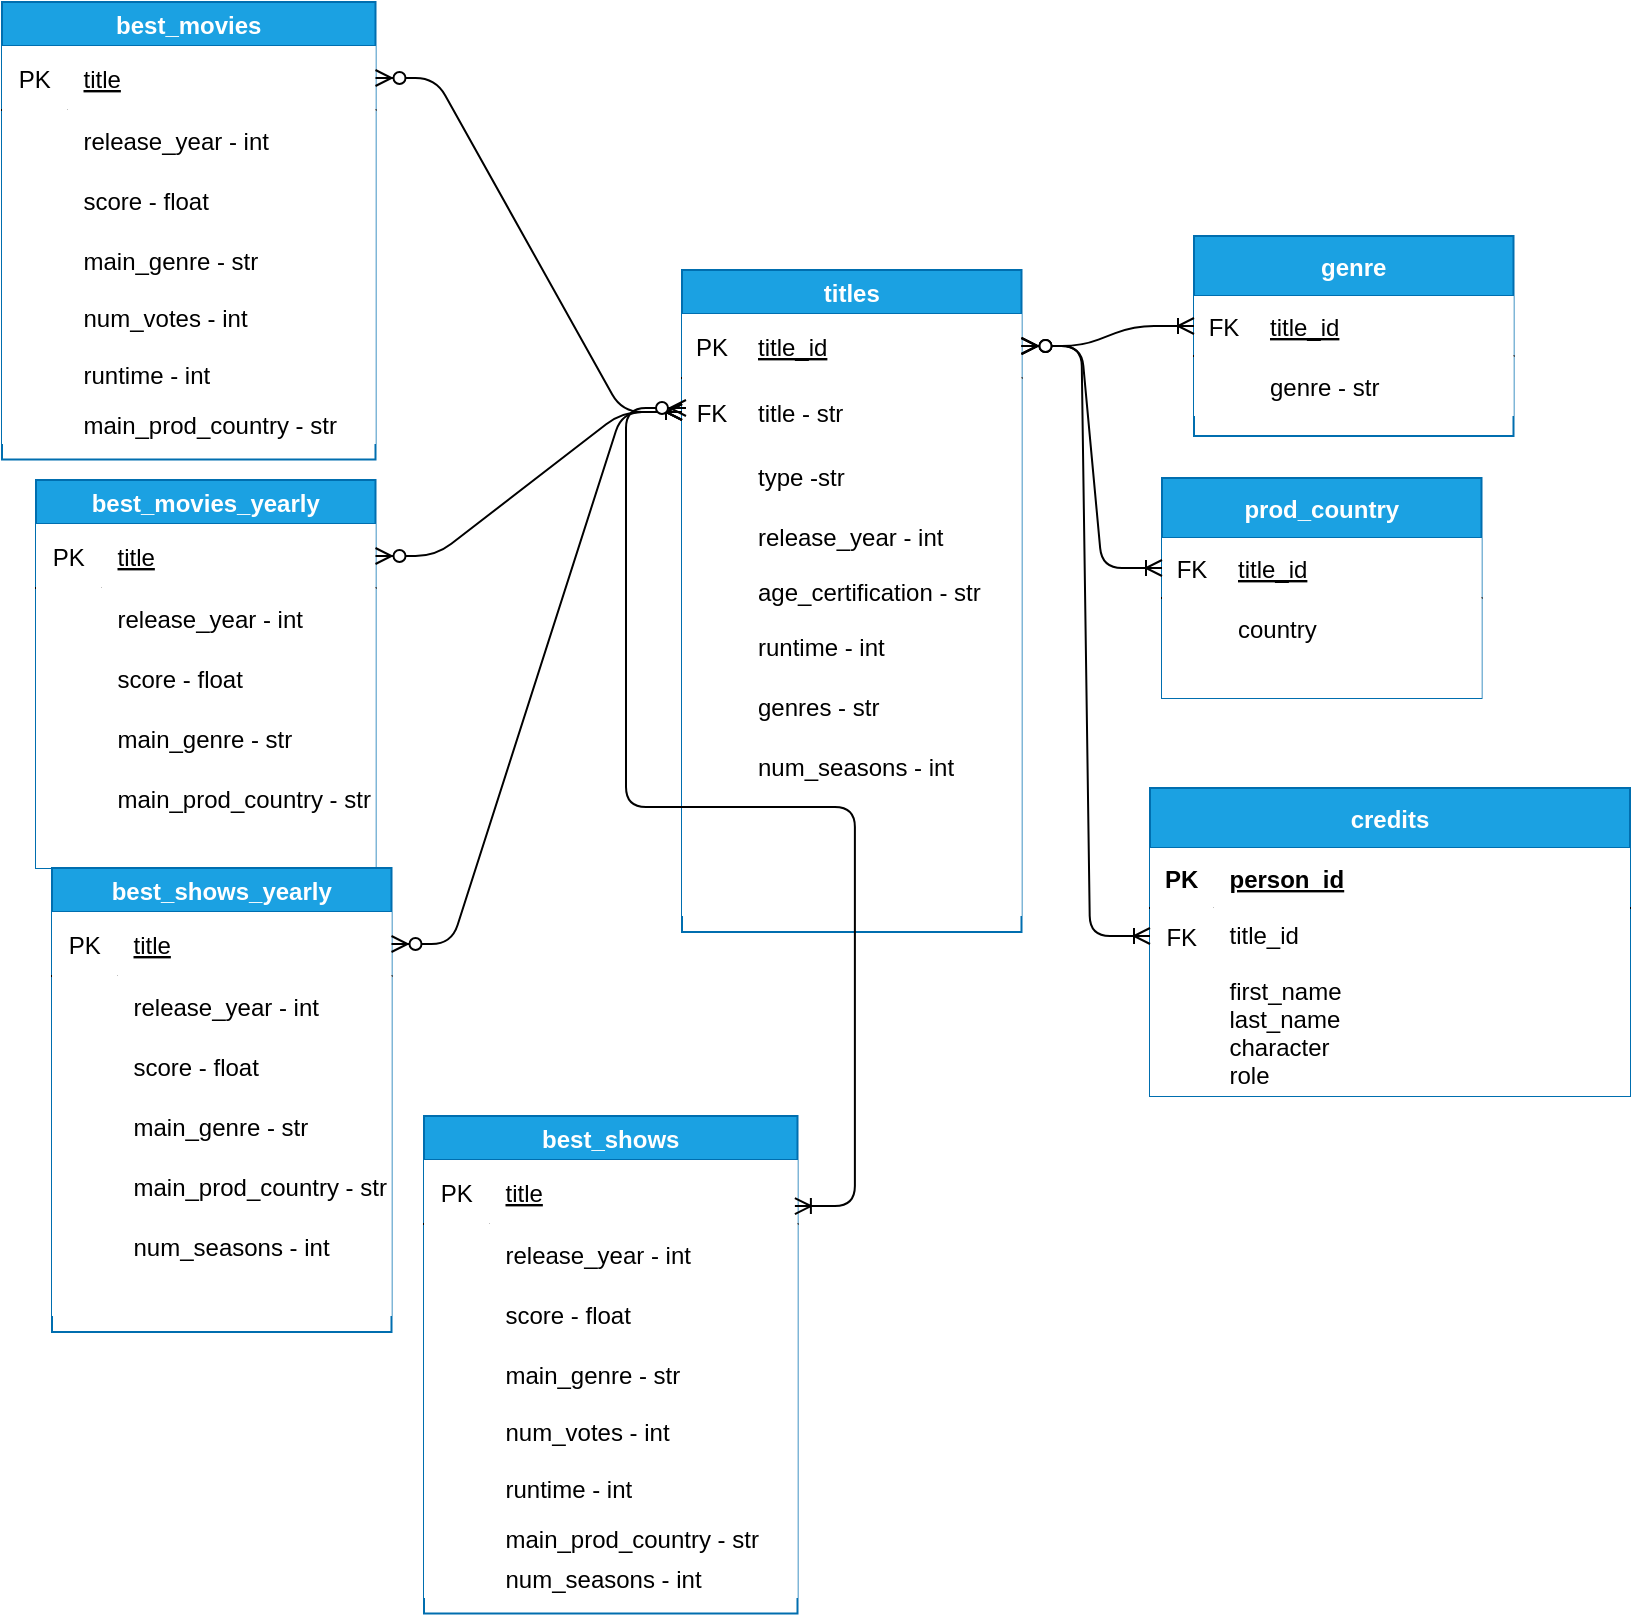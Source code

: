 <mxfile>
    <diagram id="R2lEEEUBdFMjLlhIrx00" name="Page-1">
        <mxGraphModel dx="1088" dy="1155" grid="0" gridSize="10" guides="1" tooltips="1" connect="1" arrows="1" fold="1" page="0" pageScale="1" pageWidth="850" pageHeight="1100" math="0" shadow="0" extFonts="Permanent Marker^https://fonts.googleapis.com/css?family=Permanent+Marker">
            <root>
                <mxCell id="0"/>
                <mxCell id="1" parent="0"/>
                <mxCell id="C-vyLk0tnHw3VtMMgP7b-2" value="credits" style="shape=table;startSize=30;container=1;collapsible=1;childLayout=tableLayout;fixedRows=1;rowLines=0;fontStyle=1;align=center;resizeLast=1;fillColor=#1ba1e2;strokeColor=#006EAF;fontColor=#ffffff;" parent="1" vertex="1">
                    <mxGeometry x="820" y="52" width="240" height="154" as="geometry"/>
                </mxCell>
                <mxCell id="C-vyLk0tnHw3VtMMgP7b-3" value="" style="shape=partialRectangle;collapsible=0;dropTarget=0;pointerEvents=0;points=[[0,0.5],[1,0.5]];portConstraint=eastwest;top=0;left=0;right=0;bottom=1;" parent="C-vyLk0tnHw3VtMMgP7b-2" vertex="1">
                    <mxGeometry y="30" width="240" height="30" as="geometry"/>
                </mxCell>
                <mxCell id="C-vyLk0tnHw3VtMMgP7b-4" value="PK" style="shape=partialRectangle;overflow=hidden;connectable=0;top=0;left=0;bottom=0;right=0;fontStyle=1;" parent="C-vyLk0tnHw3VtMMgP7b-3" vertex="1">
                    <mxGeometry width="31.75" height="30" as="geometry">
                        <mxRectangle width="31.75" height="30" as="alternateBounds"/>
                    </mxGeometry>
                </mxCell>
                <mxCell id="C-vyLk0tnHw3VtMMgP7b-5" value="person_id" style="shape=partialRectangle;overflow=hidden;connectable=0;top=0;left=0;bottom=0;right=0;align=left;spacingLeft=6;fontStyle=5;" parent="C-vyLk0tnHw3VtMMgP7b-3" vertex="1">
                    <mxGeometry x="31.75" width="208.25" height="30" as="geometry">
                        <mxRectangle width="208.25" height="30" as="alternateBounds"/>
                    </mxGeometry>
                </mxCell>
                <mxCell id="27" style="shape=partialRectangle;collapsible=0;dropTarget=0;pointerEvents=0;points=[[0,0.5],[1,0.5]];portConstraint=eastwest;top=0;left=0;right=0;bottom=0;" vertex="1" parent="C-vyLk0tnHw3VtMMgP7b-2">
                    <mxGeometry y="60" width="240" height="28" as="geometry"/>
                </mxCell>
                <mxCell id="28" value="FK" style="shape=partialRectangle;overflow=hidden;connectable=0;top=0;left=0;bottom=0;right=0;" vertex="1" parent="27">
                    <mxGeometry width="31.75" height="28" as="geometry">
                        <mxRectangle width="31.75" height="28" as="alternateBounds"/>
                    </mxGeometry>
                </mxCell>
                <mxCell id="29" value="title_id" style="shape=partialRectangle;overflow=hidden;connectable=0;top=0;left=0;bottom=0;right=0;align=left;spacingLeft=6;verticalAlign=top;" vertex="1" parent="27">
                    <mxGeometry x="31.75" width="208.25" height="28" as="geometry">
                        <mxRectangle width="208.25" height="28" as="alternateBounds"/>
                    </mxGeometry>
                </mxCell>
                <mxCell id="C-vyLk0tnHw3VtMMgP7b-9" value="" style="shape=partialRectangle;collapsible=0;dropTarget=0;pointerEvents=0;points=[[0,0.5],[1,0.5]];portConstraint=eastwest;top=0;left=0;right=0;bottom=0;" parent="C-vyLk0tnHw3VtMMgP7b-2" vertex="1">
                    <mxGeometry y="88" width="240" height="66" as="geometry"/>
                </mxCell>
                <mxCell id="C-vyLk0tnHw3VtMMgP7b-10" value="" style="shape=partialRectangle;overflow=hidden;connectable=0;top=0;left=0;bottom=0;right=0;" parent="C-vyLk0tnHw3VtMMgP7b-9" vertex="1">
                    <mxGeometry width="31.75" height="66" as="geometry">
                        <mxRectangle width="31.75" height="66" as="alternateBounds"/>
                    </mxGeometry>
                </mxCell>
                <mxCell id="C-vyLk0tnHw3VtMMgP7b-11" value="first_name&#10;last_name&#10;character&#10;role&#10;" style="shape=partialRectangle;overflow=hidden;connectable=0;top=0;left=0;bottom=0;right=0;align=left;spacingLeft=6;verticalAlign=top;" parent="C-vyLk0tnHw3VtMMgP7b-9" vertex="1">
                    <mxGeometry x="31.75" width="208.25" height="66" as="geometry">
                        <mxRectangle width="208.25" height="66" as="alternateBounds"/>
                    </mxGeometry>
                </mxCell>
                <mxCell id="YFGoI8jdiH5YfzTE92s3-36" value="titles" style="shape=table;startSize=22;container=1;collapsible=1;childLayout=tableLayout;fixedRows=1;rowLines=0;fontStyle=1;align=center;resizeLast=1;fillColor=#1ba1e2;strokeColor=#006EAF;fontColor=#ffffff;" parent="1" vertex="1">
                    <mxGeometry x="586" y="-207" width="169.75" height="331" as="geometry"/>
                </mxCell>
                <mxCell id="YFGoI8jdiH5YfzTE92s3-37" value="" style="shape=partialRectangle;collapsible=0;dropTarget=0;pointerEvents=0;points=[[0,0.5],[1,0.5]];portConstraint=eastwest;top=0;left=0;right=0;bottom=1;" parent="YFGoI8jdiH5YfzTE92s3-36" vertex="1">
                    <mxGeometry y="22" width="169.75" height="32" as="geometry"/>
                </mxCell>
                <mxCell id="YFGoI8jdiH5YfzTE92s3-38" value="PK" style="shape=partialRectangle;overflow=hidden;connectable=0;top=0;left=0;bottom=0;right=0;fontStyle=0;" parent="YFGoI8jdiH5YfzTE92s3-37" vertex="1">
                    <mxGeometry width="30" height="32" as="geometry">
                        <mxRectangle width="30" height="32" as="alternateBounds"/>
                    </mxGeometry>
                </mxCell>
                <mxCell id="YFGoI8jdiH5YfzTE92s3-39" value="title_id" style="shape=partialRectangle;overflow=hidden;connectable=0;top=0;left=0;bottom=0;right=0;align=left;spacingLeft=6;fontStyle=4;" parent="YFGoI8jdiH5YfzTE92s3-37" vertex="1">
                    <mxGeometry x="30" width="139.75" height="32" as="geometry">
                        <mxRectangle width="139.75" height="32" as="alternateBounds"/>
                    </mxGeometry>
                </mxCell>
                <mxCell id="YFGoI8jdiH5YfzTE92s3-40" value="" style="shape=partialRectangle;collapsible=0;dropTarget=0;pointerEvents=0;points=[[0,0.5],[1,0.5]];portConstraint=eastwest;top=0;left=0;right=0;bottom=0;" parent="YFGoI8jdiH5YfzTE92s3-36" vertex="1">
                    <mxGeometry y="54" width="169.75" height="34" as="geometry"/>
                </mxCell>
                <mxCell id="YFGoI8jdiH5YfzTE92s3-41" value="FK" style="shape=partialRectangle;overflow=hidden;connectable=0;top=0;left=0;bottom=0;right=0;" parent="YFGoI8jdiH5YfzTE92s3-40" vertex="1">
                    <mxGeometry width="30" height="34" as="geometry">
                        <mxRectangle width="30" height="34" as="alternateBounds"/>
                    </mxGeometry>
                </mxCell>
                <mxCell id="YFGoI8jdiH5YfzTE92s3-42" value="title - str" style="shape=partialRectangle;overflow=hidden;connectable=0;top=0;left=0;bottom=0;right=0;align=left;spacingLeft=6;" parent="YFGoI8jdiH5YfzTE92s3-40" vertex="1">
                    <mxGeometry x="30" width="139.75" height="34" as="geometry">
                        <mxRectangle width="139.75" height="34" as="alternateBounds"/>
                    </mxGeometry>
                </mxCell>
                <mxCell id="3" style="shape=partialRectangle;collapsible=0;dropTarget=0;pointerEvents=0;points=[[0,0.5],[1,0.5]];portConstraint=eastwest;top=0;left=0;right=0;bottom=0;" vertex="1" parent="YFGoI8jdiH5YfzTE92s3-36">
                    <mxGeometry y="88" width="169.75" height="30" as="geometry"/>
                </mxCell>
                <mxCell id="4" style="shape=partialRectangle;overflow=hidden;connectable=0;top=0;left=0;bottom=0;right=0;" vertex="1" parent="3">
                    <mxGeometry width="30" height="30" as="geometry">
                        <mxRectangle width="30" height="30" as="alternateBounds"/>
                    </mxGeometry>
                </mxCell>
                <mxCell id="5" value="type -str" style="shape=partialRectangle;overflow=hidden;connectable=0;top=0;left=0;bottom=0;right=0;align=left;spacingLeft=6;" vertex="1" parent="3">
                    <mxGeometry x="30" width="139.75" height="30" as="geometry">
                        <mxRectangle width="139.75" height="30" as="alternateBounds"/>
                    </mxGeometry>
                </mxCell>
                <mxCell id="6" style="shape=partialRectangle;collapsible=0;dropTarget=0;pointerEvents=0;points=[[0,0.5],[1,0.5]];portConstraint=eastwest;top=0;left=0;right=0;bottom=0;" vertex="1" parent="YFGoI8jdiH5YfzTE92s3-36">
                    <mxGeometry y="118" width="169.75" height="30" as="geometry"/>
                </mxCell>
                <mxCell id="7" style="shape=partialRectangle;overflow=hidden;connectable=0;top=0;left=0;bottom=0;right=0;" vertex="1" parent="6">
                    <mxGeometry width="30" height="30" as="geometry">
                        <mxRectangle width="30" height="30" as="alternateBounds"/>
                    </mxGeometry>
                </mxCell>
                <mxCell id="8" value="release_year - int" style="shape=partialRectangle;overflow=hidden;connectable=0;top=0;left=0;bottom=0;right=0;align=left;spacingLeft=6;" vertex="1" parent="6">
                    <mxGeometry x="30" width="139.75" height="30" as="geometry">
                        <mxRectangle width="139.75" height="30" as="alternateBounds"/>
                    </mxGeometry>
                </mxCell>
                <mxCell id="9" style="shape=partialRectangle;collapsible=0;dropTarget=0;pointerEvents=0;points=[[0,0.5],[1,0.5]];portConstraint=eastwest;top=0;left=0;right=0;bottom=0;" vertex="1" parent="YFGoI8jdiH5YfzTE92s3-36">
                    <mxGeometry y="148" width="169.75" height="25" as="geometry"/>
                </mxCell>
                <mxCell id="10" style="shape=partialRectangle;overflow=hidden;connectable=0;top=0;left=0;bottom=0;right=0;" vertex="1" parent="9">
                    <mxGeometry width="30" height="25" as="geometry">
                        <mxRectangle width="30" height="25" as="alternateBounds"/>
                    </mxGeometry>
                </mxCell>
                <mxCell id="11" value="age_certification - str" style="shape=partialRectangle;overflow=hidden;connectable=0;top=0;left=0;bottom=0;right=0;align=left;spacingLeft=6;" vertex="1" parent="9">
                    <mxGeometry x="30" width="139.75" height="25" as="geometry">
                        <mxRectangle width="139.75" height="25" as="alternateBounds"/>
                    </mxGeometry>
                </mxCell>
                <mxCell id="12" style="shape=partialRectangle;collapsible=0;dropTarget=0;pointerEvents=0;points=[[0,0.5],[1,0.5]];portConstraint=eastwest;top=0;left=0;right=0;bottom=0;" vertex="1" parent="YFGoI8jdiH5YfzTE92s3-36">
                    <mxGeometry y="173" width="169.75" height="30" as="geometry"/>
                </mxCell>
                <mxCell id="13" style="shape=partialRectangle;overflow=hidden;connectable=0;top=0;left=0;bottom=0;right=0;" vertex="1" parent="12">
                    <mxGeometry width="30" height="30" as="geometry">
                        <mxRectangle width="30" height="30" as="alternateBounds"/>
                    </mxGeometry>
                </mxCell>
                <mxCell id="14" value="runtime - int" style="shape=partialRectangle;overflow=hidden;connectable=0;top=0;left=0;bottom=0;right=0;align=left;spacingLeft=6;" vertex="1" parent="12">
                    <mxGeometry x="30" width="139.75" height="30" as="geometry">
                        <mxRectangle width="139.75" height="30" as="alternateBounds"/>
                    </mxGeometry>
                </mxCell>
                <mxCell id="15" style="shape=partialRectangle;collapsible=0;dropTarget=0;pointerEvents=0;points=[[0,0.5],[1,0.5]];portConstraint=eastwest;top=0;left=0;right=0;bottom=0;" vertex="1" parent="YFGoI8jdiH5YfzTE92s3-36">
                    <mxGeometry y="203" width="169.75" height="30" as="geometry"/>
                </mxCell>
                <mxCell id="16" style="shape=partialRectangle;overflow=hidden;connectable=0;top=0;left=0;bottom=0;right=0;" vertex="1" parent="15">
                    <mxGeometry width="30" height="30" as="geometry">
                        <mxRectangle width="30" height="30" as="alternateBounds"/>
                    </mxGeometry>
                </mxCell>
                <mxCell id="17" value="genres - str" style="shape=partialRectangle;overflow=hidden;connectable=0;top=0;left=0;bottom=0;right=0;align=left;spacingLeft=6;" vertex="1" parent="15">
                    <mxGeometry x="30" width="139.75" height="30" as="geometry">
                        <mxRectangle width="139.75" height="30" as="alternateBounds"/>
                    </mxGeometry>
                </mxCell>
                <mxCell id="18" style="shape=partialRectangle;collapsible=0;dropTarget=0;pointerEvents=0;points=[[0,0.5],[1,0.5]];portConstraint=eastwest;top=0;left=0;right=0;bottom=0;" vertex="1" parent="YFGoI8jdiH5YfzTE92s3-36">
                    <mxGeometry y="233" width="169.75" height="30" as="geometry"/>
                </mxCell>
                <mxCell id="19" style="shape=partialRectangle;overflow=hidden;connectable=0;top=0;left=0;bottom=0;right=0;" vertex="1" parent="18">
                    <mxGeometry width="30" height="30" as="geometry">
                        <mxRectangle width="30" height="30" as="alternateBounds"/>
                    </mxGeometry>
                </mxCell>
                <mxCell id="20" value="num_seasons - int" style="shape=partialRectangle;overflow=hidden;connectable=0;top=0;left=0;bottom=0;right=0;align=left;spacingLeft=6;" vertex="1" parent="18">
                    <mxGeometry x="30" width="139.75" height="30" as="geometry">
                        <mxRectangle width="139.75" height="30" as="alternateBounds"/>
                    </mxGeometry>
                </mxCell>
                <mxCell id="21" style="shape=partialRectangle;collapsible=0;dropTarget=0;pointerEvents=0;points=[[0,0.5],[1,0.5]];portConstraint=eastwest;top=0;left=0;right=0;bottom=0;" vertex="1" parent="YFGoI8jdiH5YfzTE92s3-36">
                    <mxGeometry y="263" width="169.75" height="30" as="geometry"/>
                </mxCell>
                <mxCell id="22" style="shape=partialRectangle;overflow=hidden;connectable=0;top=0;left=0;bottom=0;right=0;" vertex="1" parent="21">
                    <mxGeometry width="30" height="30" as="geometry">
                        <mxRectangle width="30" height="30" as="alternateBounds"/>
                    </mxGeometry>
                </mxCell>
                <mxCell id="23" style="shape=partialRectangle;overflow=hidden;connectable=0;top=0;left=0;bottom=0;right=0;align=left;spacingLeft=6;" vertex="1" parent="21">
                    <mxGeometry x="30" width="139.75" height="30" as="geometry">
                        <mxRectangle width="139.75" height="30" as="alternateBounds"/>
                    </mxGeometry>
                </mxCell>
                <mxCell id="24" style="shape=partialRectangle;collapsible=0;dropTarget=0;pointerEvents=0;points=[[0,0.5],[1,0.5]];portConstraint=eastwest;top=0;left=0;right=0;bottom=0;" vertex="1" parent="YFGoI8jdiH5YfzTE92s3-36">
                    <mxGeometry y="293" width="169.75" height="30" as="geometry"/>
                </mxCell>
                <mxCell id="25" style="shape=partialRectangle;overflow=hidden;connectable=0;top=0;left=0;bottom=0;right=0;" vertex="1" parent="24">
                    <mxGeometry width="30" height="30" as="geometry">
                        <mxRectangle width="30" height="30" as="alternateBounds"/>
                    </mxGeometry>
                </mxCell>
                <mxCell id="26" style="shape=partialRectangle;overflow=hidden;connectable=0;top=0;left=0;bottom=0;right=0;align=left;spacingLeft=6;" vertex="1" parent="24">
                    <mxGeometry x="30" width="139.75" height="30" as="geometry">
                        <mxRectangle width="139.75" height="30" as="alternateBounds"/>
                    </mxGeometry>
                </mxCell>
                <mxCell id="YFGoI8jdiH5YfzTE92s3-52" value="genre" style="shape=table;startSize=30;container=1;collapsible=1;childLayout=tableLayout;fixedRows=1;rowLines=0;fontStyle=1;align=center;resizeLast=1;fillColor=#1ba1e2;strokeColor=#006EAF;fontColor=#ffffff;" parent="1" vertex="1">
                    <mxGeometry x="842" y="-224" width="159.75" height="100" as="geometry"/>
                </mxCell>
                <mxCell id="YFGoI8jdiH5YfzTE92s3-53" value="" style="shape=partialRectangle;collapsible=0;dropTarget=0;pointerEvents=0;points=[[0,0.5],[1,0.5]];portConstraint=eastwest;top=0;left=0;right=0;bottom=1;" parent="YFGoI8jdiH5YfzTE92s3-52" vertex="1">
                    <mxGeometry y="30" width="159.75" height="30" as="geometry"/>
                </mxCell>
                <mxCell id="YFGoI8jdiH5YfzTE92s3-54" value="FK" style="shape=partialRectangle;overflow=hidden;connectable=0;top=0;left=0;bottom=0;right=0;fontStyle=0;" parent="YFGoI8jdiH5YfzTE92s3-53" vertex="1">
                    <mxGeometry width="30" height="30" as="geometry">
                        <mxRectangle width="30" height="30" as="alternateBounds"/>
                    </mxGeometry>
                </mxCell>
                <mxCell id="YFGoI8jdiH5YfzTE92s3-55" value="title_id" style="shape=partialRectangle;overflow=hidden;connectable=0;top=0;left=0;bottom=0;right=0;align=left;spacingLeft=6;fontStyle=4;" parent="YFGoI8jdiH5YfzTE92s3-53" vertex="1">
                    <mxGeometry x="30" width="129.75" height="30" as="geometry">
                        <mxRectangle width="129.75" height="30" as="alternateBounds"/>
                    </mxGeometry>
                </mxCell>
                <mxCell id="YFGoI8jdiH5YfzTE92s3-56" value="" style="shape=partialRectangle;collapsible=0;dropTarget=0;pointerEvents=0;points=[[0,0.5],[1,0.5]];portConstraint=eastwest;top=0;left=0;right=0;bottom=0;" parent="YFGoI8jdiH5YfzTE92s3-52" vertex="1">
                    <mxGeometry y="60" width="159.75" height="30" as="geometry"/>
                </mxCell>
                <mxCell id="YFGoI8jdiH5YfzTE92s3-57" value="" style="shape=partialRectangle;overflow=hidden;connectable=0;top=0;left=0;bottom=0;right=0;" parent="YFGoI8jdiH5YfzTE92s3-56" vertex="1">
                    <mxGeometry width="30" height="30" as="geometry">
                        <mxRectangle width="30" height="30" as="alternateBounds"/>
                    </mxGeometry>
                </mxCell>
                <mxCell id="YFGoI8jdiH5YfzTE92s3-58" value="genre - str" style="shape=partialRectangle;overflow=hidden;connectable=0;top=0;left=0;bottom=0;right=0;align=left;spacingLeft=6;" parent="YFGoI8jdiH5YfzTE92s3-56" vertex="1">
                    <mxGeometry x="30" width="129.75" height="30" as="geometry">
                        <mxRectangle width="129.75" height="30" as="alternateBounds"/>
                    </mxGeometry>
                </mxCell>
                <mxCell id="AO1zrGgT2cooBu88k1n--1" value="prod_country" style="shape=table;startSize=30;container=1;collapsible=1;childLayout=tableLayout;fixedRows=1;rowLines=0;fontStyle=1;align=center;resizeLast=1;fillColor=#1ba1e2;strokeColor=#006EAF;fontColor=#ffffff;" parent="1" vertex="1">
                    <mxGeometry x="826" y="-103" width="159.75" height="110" as="geometry"/>
                </mxCell>
                <mxCell id="AO1zrGgT2cooBu88k1n--2" value="" style="shape=partialRectangle;collapsible=0;dropTarget=0;pointerEvents=0;points=[[0,0.5],[1,0.5]];portConstraint=eastwest;top=0;left=0;right=0;bottom=1;" parent="AO1zrGgT2cooBu88k1n--1" vertex="1">
                    <mxGeometry y="30" width="159.75" height="30" as="geometry"/>
                </mxCell>
                <mxCell id="AO1zrGgT2cooBu88k1n--3" value="FK" style="shape=partialRectangle;overflow=hidden;connectable=0;top=0;left=0;bottom=0;right=0;fontStyle=0;" parent="AO1zrGgT2cooBu88k1n--2" vertex="1">
                    <mxGeometry width="30" height="30" as="geometry">
                        <mxRectangle width="30" height="30" as="alternateBounds"/>
                    </mxGeometry>
                </mxCell>
                <mxCell id="AO1zrGgT2cooBu88k1n--4" value="title_id" style="shape=partialRectangle;overflow=hidden;connectable=0;top=0;left=0;bottom=0;right=0;align=left;spacingLeft=6;fontStyle=4;" parent="AO1zrGgT2cooBu88k1n--2" vertex="1">
                    <mxGeometry x="30" width="129.75" height="30" as="geometry">
                        <mxRectangle width="129.75" height="30" as="alternateBounds"/>
                    </mxGeometry>
                </mxCell>
                <mxCell id="AO1zrGgT2cooBu88k1n--5" value="" style="shape=partialRectangle;collapsible=0;dropTarget=0;pointerEvents=0;points=[[0,0.5],[1,0.5]];portConstraint=eastwest;top=0;left=0;right=0;bottom=0;" parent="AO1zrGgT2cooBu88k1n--1" vertex="1">
                    <mxGeometry y="60" width="159.75" height="30" as="geometry"/>
                </mxCell>
                <mxCell id="AO1zrGgT2cooBu88k1n--6" value="" style="shape=partialRectangle;overflow=hidden;connectable=0;top=0;left=0;bottom=0;right=0;" parent="AO1zrGgT2cooBu88k1n--5" vertex="1">
                    <mxGeometry width="30" height="30" as="geometry">
                        <mxRectangle width="30" height="30" as="alternateBounds"/>
                    </mxGeometry>
                </mxCell>
                <mxCell id="AO1zrGgT2cooBu88k1n--7" value="country" style="shape=partialRectangle;overflow=hidden;connectable=0;top=0;left=0;bottom=0;right=0;align=left;spacingLeft=6;" parent="AO1zrGgT2cooBu88k1n--5" vertex="1">
                    <mxGeometry x="30" width="129.75" height="30" as="geometry">
                        <mxRectangle width="129.75" height="30" as="alternateBounds"/>
                    </mxGeometry>
                </mxCell>
                <mxCell id="AO1zrGgT2cooBu88k1n--8" value="" style="shape=partialRectangle;collapsible=0;dropTarget=0;pointerEvents=0;points=[[0,0.5],[1,0.5]];portConstraint=eastwest;top=0;left=0;right=0;bottom=0;" parent="AO1zrGgT2cooBu88k1n--1" vertex="1">
                    <mxGeometry y="90" width="159.75" height="20" as="geometry"/>
                </mxCell>
                <mxCell id="AO1zrGgT2cooBu88k1n--9" value="" style="shape=partialRectangle;overflow=hidden;connectable=0;top=0;left=0;bottom=0;right=0;" parent="AO1zrGgT2cooBu88k1n--8" vertex="1">
                    <mxGeometry width="30" height="20" as="geometry">
                        <mxRectangle width="30" height="20" as="alternateBounds"/>
                    </mxGeometry>
                </mxCell>
                <mxCell id="AO1zrGgT2cooBu88k1n--10" value="" style="shape=partialRectangle;overflow=hidden;connectable=0;top=0;left=0;bottom=0;right=0;align=left;spacingLeft=6;" parent="AO1zrGgT2cooBu88k1n--8" vertex="1">
                    <mxGeometry x="30" width="129.75" height="20" as="geometry">
                        <mxRectangle width="129.75" height="20" as="alternateBounds"/>
                    </mxGeometry>
                </mxCell>
                <mxCell id="YFGoI8jdiH5YfzTE92s3-62" value="" style="edgeStyle=entityRelationEdgeStyle;endArrow=ERzeroToMany;startArrow=ERoneToMany;endFill=1;startFill=0;entryX=1;entryY=0.5;entryDx=0;entryDy=0;exitX=0;exitY=0.5;exitDx=0;exitDy=0;" parent="1" source="YFGoI8jdiH5YfzTE92s3-53" target="YFGoI8jdiH5YfzTE92s3-37" edge="1">
                    <mxGeometry width="100" height="100" relative="1" as="geometry">
                        <mxPoint x="708" y="49" as="sourcePoint"/>
                        <mxPoint x="699" y="135" as="targetPoint"/>
                    </mxGeometry>
                </mxCell>
                <mxCell id="C-vyLk0tnHw3VtMMgP7b-12" value="" style="edgeStyle=entityRelationEdgeStyle;endArrow=ERzeroToMany;startArrow=ERoneToMany;endFill=1;startFill=0;exitX=0;exitY=0.5;exitDx=0;exitDy=0;entryX=1;entryY=0.5;entryDx=0;entryDy=0;" parent="1" source="AO1zrGgT2cooBu88k1n--2" target="YFGoI8jdiH5YfzTE92s3-37" edge="1">
                    <mxGeometry width="100" height="100" relative="1" as="geometry">
                        <mxPoint x="772" y="260.13" as="sourcePoint"/>
                        <mxPoint x="779" y="-153" as="targetPoint"/>
                    </mxGeometry>
                </mxCell>
                <mxCell id="30" value="" style="edgeStyle=entityRelationEdgeStyle;endArrow=ERzeroToMany;startArrow=ERoneToMany;endFill=1;startFill=0;exitX=0;exitY=0.5;exitDx=0;exitDy=0;" edge="1" parent="1" source="27" target="YFGoI8jdiH5YfzTE92s3-37">
                    <mxGeometry width="100" height="100" relative="1" as="geometry">
                        <mxPoint x="951" y="116" as="sourcePoint"/>
                        <mxPoint x="756.75" y="-273" as="targetPoint"/>
                    </mxGeometry>
                </mxCell>
                <mxCell id="32" value="best_movies_yearly" style="shape=table;startSize=22;container=1;collapsible=1;childLayout=tableLayout;fixedRows=1;rowLines=0;fontStyle=1;align=center;resizeLast=1;fillColor=#1ba1e2;strokeColor=#006EAF;fontColor=#ffffff;" vertex="1" parent="1">
                    <mxGeometry x="263" y="-102" width="169.75" height="194" as="geometry"/>
                </mxCell>
                <mxCell id="33" value="" style="shape=partialRectangle;collapsible=0;dropTarget=0;pointerEvents=0;points=[[0,0.5],[1,0.5]];portConstraint=eastwest;top=0;left=0;right=0;bottom=1;" vertex="1" parent="32">
                    <mxGeometry y="22" width="169.75" height="32" as="geometry"/>
                </mxCell>
                <mxCell id="34" value="PK" style="shape=partialRectangle;overflow=hidden;connectable=0;top=0;left=0;bottom=0;right=0;fontStyle=0;" vertex="1" parent="33">
                    <mxGeometry width="32.75" height="32" as="geometry">
                        <mxRectangle width="32.75" height="32" as="alternateBounds"/>
                    </mxGeometry>
                </mxCell>
                <mxCell id="35" value="title" style="shape=partialRectangle;overflow=hidden;connectable=0;top=0;left=0;bottom=0;right=0;align=left;spacingLeft=6;fontStyle=4;" vertex="1" parent="33">
                    <mxGeometry x="32.75" width="137" height="32" as="geometry">
                        <mxRectangle width="137" height="32" as="alternateBounds"/>
                    </mxGeometry>
                </mxCell>
                <mxCell id="42" style="shape=partialRectangle;collapsible=0;dropTarget=0;pointerEvents=0;points=[[0,0.5],[1,0.5]];portConstraint=eastwest;top=0;left=0;right=0;bottom=0;" vertex="1" parent="32">
                    <mxGeometry y="54" width="169.75" height="30" as="geometry"/>
                </mxCell>
                <mxCell id="43" style="shape=partialRectangle;overflow=hidden;connectable=0;top=0;left=0;bottom=0;right=0;" vertex="1" parent="42">
                    <mxGeometry width="32.75" height="30" as="geometry">
                        <mxRectangle width="32.75" height="30" as="alternateBounds"/>
                    </mxGeometry>
                </mxCell>
                <mxCell id="44" value="release_year - int" style="shape=partialRectangle;overflow=hidden;connectable=0;top=0;left=0;bottom=0;right=0;align=left;spacingLeft=6;" vertex="1" parent="42">
                    <mxGeometry x="32.75" width="137" height="30" as="geometry">
                        <mxRectangle width="137" height="30" as="alternateBounds"/>
                    </mxGeometry>
                </mxCell>
                <mxCell id="48" style="shape=partialRectangle;collapsible=0;dropTarget=0;pointerEvents=0;points=[[0,0.5],[1,0.5]];portConstraint=eastwest;top=0;left=0;right=0;bottom=0;" vertex="1" parent="32">
                    <mxGeometry y="84" width="169.75" height="30" as="geometry"/>
                </mxCell>
                <mxCell id="49" style="shape=partialRectangle;overflow=hidden;connectable=0;top=0;left=0;bottom=0;right=0;" vertex="1" parent="48">
                    <mxGeometry width="32.75" height="30" as="geometry">
                        <mxRectangle width="32.75" height="30" as="alternateBounds"/>
                    </mxGeometry>
                </mxCell>
                <mxCell id="50" value="score - float" style="shape=partialRectangle;overflow=hidden;connectable=0;top=0;left=0;bottom=0;right=0;align=left;spacingLeft=6;" vertex="1" parent="48">
                    <mxGeometry x="32.75" width="137" height="30" as="geometry">
                        <mxRectangle width="137" height="30" as="alternateBounds"/>
                    </mxGeometry>
                </mxCell>
                <mxCell id="51" style="shape=partialRectangle;collapsible=0;dropTarget=0;pointerEvents=0;points=[[0,0.5],[1,0.5]];portConstraint=eastwest;top=0;left=0;right=0;bottom=0;" vertex="1" parent="32">
                    <mxGeometry y="114" width="169.75" height="30" as="geometry"/>
                </mxCell>
                <mxCell id="52" style="shape=partialRectangle;overflow=hidden;connectable=0;top=0;left=0;bottom=0;right=0;" vertex="1" parent="51">
                    <mxGeometry width="32.75" height="30" as="geometry">
                        <mxRectangle width="32.75" height="30" as="alternateBounds"/>
                    </mxGeometry>
                </mxCell>
                <mxCell id="53" value="main_genre - str" style="shape=partialRectangle;overflow=hidden;connectable=0;top=0;left=0;bottom=0;right=0;align=left;spacingLeft=6;" vertex="1" parent="51">
                    <mxGeometry x="32.75" width="137" height="30" as="geometry">
                        <mxRectangle width="137" height="30" as="alternateBounds"/>
                    </mxGeometry>
                </mxCell>
                <mxCell id="54" style="shape=partialRectangle;collapsible=0;dropTarget=0;pointerEvents=0;points=[[0,0.5],[1,0.5]];portConstraint=eastwest;top=0;left=0;right=0;bottom=0;" vertex="1" parent="32">
                    <mxGeometry y="144" width="169.75" height="30" as="geometry"/>
                </mxCell>
                <mxCell id="55" style="shape=partialRectangle;overflow=hidden;connectable=0;top=0;left=0;bottom=0;right=0;" vertex="1" parent="54">
                    <mxGeometry width="32.75" height="30" as="geometry">
                        <mxRectangle width="32.75" height="30" as="alternateBounds"/>
                    </mxGeometry>
                </mxCell>
                <mxCell id="56" value="main_prod_country - str" style="shape=partialRectangle;overflow=hidden;connectable=0;top=0;left=0;bottom=0;right=0;align=left;spacingLeft=6;" vertex="1" parent="54">
                    <mxGeometry x="32.75" width="137" height="30" as="geometry">
                        <mxRectangle width="137" height="30" as="alternateBounds"/>
                    </mxGeometry>
                </mxCell>
                <mxCell id="60" style="shape=partialRectangle;collapsible=0;dropTarget=0;pointerEvents=0;points=[[0,0.5],[1,0.5]];portConstraint=eastwest;top=0;left=0;right=0;bottom=0;" vertex="1" parent="32">
                    <mxGeometry y="174" width="169.75" height="20" as="geometry"/>
                </mxCell>
                <mxCell id="61" style="shape=partialRectangle;overflow=hidden;connectable=0;top=0;left=0;bottom=0;right=0;" vertex="1" parent="60">
                    <mxGeometry width="32.75" height="20" as="geometry">
                        <mxRectangle width="32.75" height="20" as="alternateBounds"/>
                    </mxGeometry>
                </mxCell>
                <mxCell id="62" style="shape=partialRectangle;overflow=hidden;connectable=0;top=0;left=0;bottom=0;right=0;align=left;spacingLeft=6;" vertex="1" parent="60">
                    <mxGeometry x="32.75" width="137" height="20" as="geometry">
                        <mxRectangle width="137" height="20" as="alternateBounds"/>
                    </mxGeometry>
                </mxCell>
                <mxCell id="63" value="" style="edgeStyle=entityRelationEdgeStyle;endArrow=ERzeroToMany;startArrow=ERoneToMany;endFill=1;startFill=0;exitX=0;exitY=0.5;exitDx=0;exitDy=0;" edge="1" parent="1" source="YFGoI8jdiH5YfzTE92s3-40" target="33">
                    <mxGeometry width="100" height="100" relative="1" as="geometry">
                        <mxPoint x="852" y="-169" as="sourcePoint"/>
                        <mxPoint x="766.75" y="-62" as="targetPoint"/>
                    </mxGeometry>
                </mxCell>
                <mxCell id="64" value="best_movies" style="shape=table;startSize=22;container=1;collapsible=1;childLayout=tableLayout;fixedRows=1;rowLines=0;fontStyle=1;align=center;resizeLast=1;fillColor=#1ba1e2;strokeColor=#006EAF;fontColor=#ffffff;" vertex="1" parent="1">
                    <mxGeometry x="246" y="-341" width="186.75" height="228.75" as="geometry"/>
                </mxCell>
                <mxCell id="65" value="" style="shape=partialRectangle;collapsible=0;dropTarget=0;pointerEvents=0;points=[[0,0.5],[1,0.5]];portConstraint=eastwest;top=0;left=0;right=0;bottom=1;" vertex="1" parent="64">
                    <mxGeometry y="22" width="186.75" height="32" as="geometry"/>
                </mxCell>
                <mxCell id="66" value="PK" style="shape=partialRectangle;overflow=hidden;connectable=0;top=0;left=0;bottom=0;right=0;fontStyle=0;" vertex="1" parent="65">
                    <mxGeometry width="32.75" height="32" as="geometry">
                        <mxRectangle width="32.75" height="32" as="alternateBounds"/>
                    </mxGeometry>
                </mxCell>
                <mxCell id="67" value="title" style="shape=partialRectangle;overflow=hidden;connectable=0;top=0;left=0;bottom=0;right=0;align=left;spacingLeft=6;fontStyle=4;" vertex="1" parent="65">
                    <mxGeometry x="32.75" width="154" height="32" as="geometry">
                        <mxRectangle width="154" height="32" as="alternateBounds"/>
                    </mxGeometry>
                </mxCell>
                <mxCell id="68" style="shape=partialRectangle;collapsible=0;dropTarget=0;pointerEvents=0;points=[[0,0.5],[1,0.5]];portConstraint=eastwest;top=0;left=0;right=0;bottom=0;" vertex="1" parent="64">
                    <mxGeometry y="54" width="186.75" height="30" as="geometry"/>
                </mxCell>
                <mxCell id="69" style="shape=partialRectangle;overflow=hidden;connectable=0;top=0;left=0;bottom=0;right=0;" vertex="1" parent="68">
                    <mxGeometry width="32.75" height="30" as="geometry">
                        <mxRectangle width="32.75" height="30" as="alternateBounds"/>
                    </mxGeometry>
                </mxCell>
                <mxCell id="70" value="release_year - int" style="shape=partialRectangle;overflow=hidden;connectable=0;top=0;left=0;bottom=0;right=0;align=left;spacingLeft=6;" vertex="1" parent="68">
                    <mxGeometry x="32.75" width="154" height="30" as="geometry">
                        <mxRectangle width="154" height="30" as="alternateBounds"/>
                    </mxGeometry>
                </mxCell>
                <mxCell id="71" style="shape=partialRectangle;collapsible=0;dropTarget=0;pointerEvents=0;points=[[0,0.5],[1,0.5]];portConstraint=eastwest;top=0;left=0;right=0;bottom=0;" vertex="1" parent="64">
                    <mxGeometry y="84" width="186.75" height="30" as="geometry"/>
                </mxCell>
                <mxCell id="72" style="shape=partialRectangle;overflow=hidden;connectable=0;top=0;left=0;bottom=0;right=0;" vertex="1" parent="71">
                    <mxGeometry width="32.75" height="30" as="geometry">
                        <mxRectangle width="32.75" height="30" as="alternateBounds"/>
                    </mxGeometry>
                </mxCell>
                <mxCell id="73" value="score - float" style="shape=partialRectangle;overflow=hidden;connectable=0;top=0;left=0;bottom=0;right=0;align=left;spacingLeft=6;" vertex="1" parent="71">
                    <mxGeometry x="32.75" width="154" height="30" as="geometry">
                        <mxRectangle width="154" height="30" as="alternateBounds"/>
                    </mxGeometry>
                </mxCell>
                <mxCell id="74" style="shape=partialRectangle;collapsible=0;dropTarget=0;pointerEvents=0;points=[[0,0.5],[1,0.5]];portConstraint=eastwest;top=0;left=0;right=0;bottom=0;" vertex="1" parent="64">
                    <mxGeometry y="114" width="186.75" height="30" as="geometry"/>
                </mxCell>
                <mxCell id="75" style="shape=partialRectangle;overflow=hidden;connectable=0;top=0;left=0;bottom=0;right=0;" vertex="1" parent="74">
                    <mxGeometry width="32.75" height="30" as="geometry">
                        <mxRectangle width="32.75" height="30" as="alternateBounds"/>
                    </mxGeometry>
                </mxCell>
                <mxCell id="76" value="main_genre - str" style="shape=partialRectangle;overflow=hidden;connectable=0;top=0;left=0;bottom=0;right=0;align=left;spacingLeft=6;" vertex="1" parent="74">
                    <mxGeometry x="32.75" width="154" height="30" as="geometry">
                        <mxRectangle width="154" height="30" as="alternateBounds"/>
                    </mxGeometry>
                </mxCell>
                <mxCell id="77" style="shape=partialRectangle;collapsible=0;dropTarget=0;pointerEvents=0;points=[[0,0.5],[1,0.5]];portConstraint=eastwest;top=0;left=0;right=0;bottom=0;" vertex="1" parent="64">
                    <mxGeometry y="144" width="186.75" height="27" as="geometry"/>
                </mxCell>
                <mxCell id="78" style="shape=partialRectangle;overflow=hidden;connectable=0;top=0;left=0;bottom=0;right=0;" vertex="1" parent="77">
                    <mxGeometry width="32.75" height="27" as="geometry">
                        <mxRectangle width="32.75" height="27" as="alternateBounds"/>
                    </mxGeometry>
                </mxCell>
                <mxCell id="79" value="num_votes - int" style="shape=partialRectangle;overflow=hidden;connectable=0;top=0;left=0;bottom=0;right=0;align=left;spacingLeft=6;" vertex="1" parent="77">
                    <mxGeometry x="32.75" width="154" height="27" as="geometry">
                        <mxRectangle width="154" height="27" as="alternateBounds"/>
                    </mxGeometry>
                </mxCell>
                <mxCell id="80" style="shape=partialRectangle;collapsible=0;dropTarget=0;pointerEvents=0;points=[[0,0.5],[1,0.5]];portConstraint=eastwest;top=0;left=0;right=0;bottom=0;" vertex="1" parent="64">
                    <mxGeometry y="171" width="186.75" height="30" as="geometry"/>
                </mxCell>
                <mxCell id="81" style="shape=partialRectangle;overflow=hidden;connectable=0;top=0;left=0;bottom=0;right=0;" vertex="1" parent="80">
                    <mxGeometry width="32.75" height="30" as="geometry">
                        <mxRectangle width="32.75" height="30" as="alternateBounds"/>
                    </mxGeometry>
                </mxCell>
                <mxCell id="82" value="runtime - int" style="shape=partialRectangle;overflow=hidden;connectable=0;top=0;left=0;bottom=0;right=0;align=left;spacingLeft=6;" vertex="1" parent="80">
                    <mxGeometry x="32.75" width="154" height="30" as="geometry">
                        <mxRectangle width="154" height="30" as="alternateBounds"/>
                    </mxGeometry>
                </mxCell>
                <mxCell id="83" style="shape=partialRectangle;collapsible=0;dropTarget=0;pointerEvents=0;points=[[0,0.5],[1,0.5]];portConstraint=eastwest;top=0;left=0;right=0;bottom=0;" vertex="1" parent="64">
                    <mxGeometry y="201" width="186.75" height="20" as="geometry"/>
                </mxCell>
                <mxCell id="84" style="shape=partialRectangle;overflow=hidden;connectable=0;top=0;left=0;bottom=0;right=0;" vertex="1" parent="83">
                    <mxGeometry width="32.75" height="20" as="geometry">
                        <mxRectangle width="32.75" height="20" as="alternateBounds"/>
                    </mxGeometry>
                </mxCell>
                <mxCell id="85" value="main_prod_country - str" style="shape=partialRectangle;overflow=hidden;connectable=0;top=0;left=0;bottom=0;right=0;align=left;spacingLeft=6;" vertex="1" parent="83">
                    <mxGeometry x="32.75" width="154" height="20" as="geometry">
                        <mxRectangle width="154" height="20" as="alternateBounds"/>
                    </mxGeometry>
                </mxCell>
                <mxCell id="90" value="" style="edgeStyle=entityRelationEdgeStyle;endArrow=ERzeroToMany;startArrow=ERoneToMany;endFill=1;startFill=0;exitX=0;exitY=0.5;exitDx=0;exitDy=0;" edge="1" parent="1" source="YFGoI8jdiH5YfzTE92s3-40" target="65">
                    <mxGeometry width="100" height="100" relative="1" as="geometry">
                        <mxPoint x="597" y="-29" as="sourcePoint"/>
                        <mxPoint x="573" y="-196" as="targetPoint"/>
                    </mxGeometry>
                </mxCell>
                <mxCell id="91" value="best_shows_yearly" style="shape=table;startSize=22;container=1;collapsible=1;childLayout=tableLayout;fixedRows=1;rowLines=0;fontStyle=1;align=center;resizeLast=1;fillColor=#1ba1e2;strokeColor=#006EAF;fontColor=#ffffff;" vertex="1" parent="1">
                    <mxGeometry x="271" y="92" width="169.75" height="232" as="geometry"/>
                </mxCell>
                <mxCell id="92" value="" style="shape=partialRectangle;collapsible=0;dropTarget=0;pointerEvents=0;points=[[0,0.5],[1,0.5]];portConstraint=eastwest;top=0;left=0;right=0;bottom=1;" vertex="1" parent="91">
                    <mxGeometry y="22" width="169.75" height="32" as="geometry"/>
                </mxCell>
                <mxCell id="93" value="PK" style="shape=partialRectangle;overflow=hidden;connectable=0;top=0;left=0;bottom=0;right=0;fontStyle=0;" vertex="1" parent="92">
                    <mxGeometry width="32.75" height="32" as="geometry">
                        <mxRectangle width="32.75" height="32" as="alternateBounds"/>
                    </mxGeometry>
                </mxCell>
                <mxCell id="94" value="title" style="shape=partialRectangle;overflow=hidden;connectable=0;top=0;left=0;bottom=0;right=0;align=left;spacingLeft=6;fontStyle=4;" vertex="1" parent="92">
                    <mxGeometry x="32.75" width="137" height="32" as="geometry">
                        <mxRectangle width="137" height="32" as="alternateBounds"/>
                    </mxGeometry>
                </mxCell>
                <mxCell id="95" style="shape=partialRectangle;collapsible=0;dropTarget=0;pointerEvents=0;points=[[0,0.5],[1,0.5]];portConstraint=eastwest;top=0;left=0;right=0;bottom=0;" vertex="1" parent="91">
                    <mxGeometry y="54" width="169.75" height="30" as="geometry"/>
                </mxCell>
                <mxCell id="96" style="shape=partialRectangle;overflow=hidden;connectable=0;top=0;left=0;bottom=0;right=0;" vertex="1" parent="95">
                    <mxGeometry width="32.75" height="30" as="geometry">
                        <mxRectangle width="32.75" height="30" as="alternateBounds"/>
                    </mxGeometry>
                </mxCell>
                <mxCell id="97" value="release_year - int" style="shape=partialRectangle;overflow=hidden;connectable=0;top=0;left=0;bottom=0;right=0;align=left;spacingLeft=6;" vertex="1" parent="95">
                    <mxGeometry x="32.75" width="137" height="30" as="geometry">
                        <mxRectangle width="137" height="30" as="alternateBounds"/>
                    </mxGeometry>
                </mxCell>
                <mxCell id="98" style="shape=partialRectangle;collapsible=0;dropTarget=0;pointerEvents=0;points=[[0,0.5],[1,0.5]];portConstraint=eastwest;top=0;left=0;right=0;bottom=0;" vertex="1" parent="91">
                    <mxGeometry y="84" width="169.75" height="30" as="geometry"/>
                </mxCell>
                <mxCell id="99" style="shape=partialRectangle;overflow=hidden;connectable=0;top=0;left=0;bottom=0;right=0;" vertex="1" parent="98">
                    <mxGeometry width="32.75" height="30" as="geometry">
                        <mxRectangle width="32.75" height="30" as="alternateBounds"/>
                    </mxGeometry>
                </mxCell>
                <mxCell id="100" value="score - float" style="shape=partialRectangle;overflow=hidden;connectable=0;top=0;left=0;bottom=0;right=0;align=left;spacingLeft=6;" vertex="1" parent="98">
                    <mxGeometry x="32.75" width="137" height="30" as="geometry">
                        <mxRectangle width="137" height="30" as="alternateBounds"/>
                    </mxGeometry>
                </mxCell>
                <mxCell id="101" style="shape=partialRectangle;collapsible=0;dropTarget=0;pointerEvents=0;points=[[0,0.5],[1,0.5]];portConstraint=eastwest;top=0;left=0;right=0;bottom=0;" vertex="1" parent="91">
                    <mxGeometry y="114" width="169.75" height="30" as="geometry"/>
                </mxCell>
                <mxCell id="102" style="shape=partialRectangle;overflow=hidden;connectable=0;top=0;left=0;bottom=0;right=0;" vertex="1" parent="101">
                    <mxGeometry width="32.75" height="30" as="geometry">
                        <mxRectangle width="32.75" height="30" as="alternateBounds"/>
                    </mxGeometry>
                </mxCell>
                <mxCell id="103" value="main_genre - str" style="shape=partialRectangle;overflow=hidden;connectable=0;top=0;left=0;bottom=0;right=0;align=left;spacingLeft=6;" vertex="1" parent="101">
                    <mxGeometry x="32.75" width="137" height="30" as="geometry">
                        <mxRectangle width="137" height="30" as="alternateBounds"/>
                    </mxGeometry>
                </mxCell>
                <mxCell id="104" style="shape=partialRectangle;collapsible=0;dropTarget=0;pointerEvents=0;points=[[0,0.5],[1,0.5]];portConstraint=eastwest;top=0;left=0;right=0;bottom=0;" vertex="1" parent="91">
                    <mxGeometry y="144" width="169.75" height="30" as="geometry"/>
                </mxCell>
                <mxCell id="105" style="shape=partialRectangle;overflow=hidden;connectable=0;top=0;left=0;bottom=0;right=0;" vertex="1" parent="104">
                    <mxGeometry width="32.75" height="30" as="geometry">
                        <mxRectangle width="32.75" height="30" as="alternateBounds"/>
                    </mxGeometry>
                </mxCell>
                <mxCell id="106" value="main_prod_country - str" style="shape=partialRectangle;overflow=hidden;connectable=0;top=0;left=0;bottom=0;right=0;align=left;spacingLeft=6;" vertex="1" parent="104">
                    <mxGeometry x="32.75" width="137" height="30" as="geometry">
                        <mxRectangle width="137" height="30" as="alternateBounds"/>
                    </mxGeometry>
                </mxCell>
                <mxCell id="107" style="shape=partialRectangle;collapsible=0;dropTarget=0;pointerEvents=0;points=[[0,0.5],[1,0.5]];portConstraint=eastwest;top=0;left=0;right=0;bottom=0;" vertex="1" parent="91">
                    <mxGeometry y="174" width="169.75" height="30" as="geometry"/>
                </mxCell>
                <mxCell id="108" style="shape=partialRectangle;overflow=hidden;connectable=0;top=0;left=0;bottom=0;right=0;" vertex="1" parent="107">
                    <mxGeometry width="32.75" height="30" as="geometry">
                        <mxRectangle width="32.75" height="30" as="alternateBounds"/>
                    </mxGeometry>
                </mxCell>
                <mxCell id="109" value="num_seasons - int" style="shape=partialRectangle;overflow=hidden;connectable=0;top=0;left=0;bottom=0;right=0;align=left;spacingLeft=6;" vertex="1" parent="107">
                    <mxGeometry x="32.75" width="137" height="30" as="geometry">
                        <mxRectangle width="137" height="30" as="alternateBounds"/>
                    </mxGeometry>
                </mxCell>
                <mxCell id="110" style="shape=partialRectangle;collapsible=0;dropTarget=0;pointerEvents=0;points=[[0,0.5],[1,0.5]];portConstraint=eastwest;top=0;left=0;right=0;bottom=0;" vertex="1" parent="91">
                    <mxGeometry y="204" width="169.75" height="20" as="geometry"/>
                </mxCell>
                <mxCell id="111" style="shape=partialRectangle;overflow=hidden;connectable=0;top=0;left=0;bottom=0;right=0;" vertex="1" parent="110">
                    <mxGeometry width="32.75" height="20" as="geometry">
                        <mxRectangle width="32.75" height="20" as="alternateBounds"/>
                    </mxGeometry>
                </mxCell>
                <mxCell id="112" style="shape=partialRectangle;overflow=hidden;connectable=0;top=0;left=0;bottom=0;right=0;align=left;spacingLeft=6;" vertex="1" parent="110">
                    <mxGeometry x="32.75" width="137" height="20" as="geometry">
                        <mxRectangle width="137" height="20" as="alternateBounds"/>
                    </mxGeometry>
                </mxCell>
                <mxCell id="113" value="best_shows" style="shape=table;startSize=22;container=1;collapsible=1;childLayout=tableLayout;fixedRows=1;rowLines=0;fontStyle=1;align=center;resizeLast=1;fillColor=#1ba1e2;strokeColor=#006EAF;fontColor=#ffffff;" vertex="1" parent="1">
                    <mxGeometry x="457" y="216" width="186.75" height="248.75" as="geometry"/>
                </mxCell>
                <mxCell id="114" value="" style="shape=partialRectangle;collapsible=0;dropTarget=0;pointerEvents=0;points=[[0,0.5],[1,0.5]];portConstraint=eastwest;top=0;left=0;right=0;bottom=1;" vertex="1" parent="113">
                    <mxGeometry y="22" width="186.75" height="32" as="geometry"/>
                </mxCell>
                <mxCell id="115" value="PK" style="shape=partialRectangle;overflow=hidden;connectable=0;top=0;left=0;bottom=0;right=0;fontStyle=0;" vertex="1" parent="114">
                    <mxGeometry width="32.75" height="32" as="geometry">
                        <mxRectangle width="32.75" height="32" as="alternateBounds"/>
                    </mxGeometry>
                </mxCell>
                <mxCell id="116" value="title" style="shape=partialRectangle;overflow=hidden;connectable=0;top=0;left=0;bottom=0;right=0;align=left;spacingLeft=6;fontStyle=4;" vertex="1" parent="114">
                    <mxGeometry x="32.75" width="154" height="32" as="geometry">
                        <mxRectangle width="154" height="32" as="alternateBounds"/>
                    </mxGeometry>
                </mxCell>
                <mxCell id="117" style="shape=partialRectangle;collapsible=0;dropTarget=0;pointerEvents=0;points=[[0,0.5],[1,0.5]];portConstraint=eastwest;top=0;left=0;right=0;bottom=0;" vertex="1" parent="113">
                    <mxGeometry y="54" width="186.75" height="30" as="geometry"/>
                </mxCell>
                <mxCell id="118" style="shape=partialRectangle;overflow=hidden;connectable=0;top=0;left=0;bottom=0;right=0;" vertex="1" parent="117">
                    <mxGeometry width="32.75" height="30" as="geometry">
                        <mxRectangle width="32.75" height="30" as="alternateBounds"/>
                    </mxGeometry>
                </mxCell>
                <mxCell id="119" value="release_year - int" style="shape=partialRectangle;overflow=hidden;connectable=0;top=0;left=0;bottom=0;right=0;align=left;spacingLeft=6;" vertex="1" parent="117">
                    <mxGeometry x="32.75" width="154" height="30" as="geometry">
                        <mxRectangle width="154" height="30" as="alternateBounds"/>
                    </mxGeometry>
                </mxCell>
                <mxCell id="120" style="shape=partialRectangle;collapsible=0;dropTarget=0;pointerEvents=0;points=[[0,0.5],[1,0.5]];portConstraint=eastwest;top=0;left=0;right=0;bottom=0;" vertex="1" parent="113">
                    <mxGeometry y="84" width="186.75" height="30" as="geometry"/>
                </mxCell>
                <mxCell id="121" style="shape=partialRectangle;overflow=hidden;connectable=0;top=0;left=0;bottom=0;right=0;" vertex="1" parent="120">
                    <mxGeometry width="32.75" height="30" as="geometry">
                        <mxRectangle width="32.75" height="30" as="alternateBounds"/>
                    </mxGeometry>
                </mxCell>
                <mxCell id="122" value="score - float" style="shape=partialRectangle;overflow=hidden;connectable=0;top=0;left=0;bottom=0;right=0;align=left;spacingLeft=6;" vertex="1" parent="120">
                    <mxGeometry x="32.75" width="154" height="30" as="geometry">
                        <mxRectangle width="154" height="30" as="alternateBounds"/>
                    </mxGeometry>
                </mxCell>
                <mxCell id="123" style="shape=partialRectangle;collapsible=0;dropTarget=0;pointerEvents=0;points=[[0,0.5],[1,0.5]];portConstraint=eastwest;top=0;left=0;right=0;bottom=0;" vertex="1" parent="113">
                    <mxGeometry y="114" width="186.75" height="30" as="geometry"/>
                </mxCell>
                <mxCell id="124" style="shape=partialRectangle;overflow=hidden;connectable=0;top=0;left=0;bottom=0;right=0;" vertex="1" parent="123">
                    <mxGeometry width="32.75" height="30" as="geometry">
                        <mxRectangle width="32.75" height="30" as="alternateBounds"/>
                    </mxGeometry>
                </mxCell>
                <mxCell id="125" value="main_genre - str" style="shape=partialRectangle;overflow=hidden;connectable=0;top=0;left=0;bottom=0;right=0;align=left;spacingLeft=6;" vertex="1" parent="123">
                    <mxGeometry x="32.75" width="154" height="30" as="geometry">
                        <mxRectangle width="154" height="30" as="alternateBounds"/>
                    </mxGeometry>
                </mxCell>
                <mxCell id="126" style="shape=partialRectangle;collapsible=0;dropTarget=0;pointerEvents=0;points=[[0,0.5],[1,0.5]];portConstraint=eastwest;top=0;left=0;right=0;bottom=0;" vertex="1" parent="113">
                    <mxGeometry y="144" width="186.75" height="27" as="geometry"/>
                </mxCell>
                <mxCell id="127" style="shape=partialRectangle;overflow=hidden;connectable=0;top=0;left=0;bottom=0;right=0;" vertex="1" parent="126">
                    <mxGeometry width="32.75" height="27" as="geometry">
                        <mxRectangle width="32.75" height="27" as="alternateBounds"/>
                    </mxGeometry>
                </mxCell>
                <mxCell id="128" value="num_votes - int" style="shape=partialRectangle;overflow=hidden;connectable=0;top=0;left=0;bottom=0;right=0;align=left;spacingLeft=6;" vertex="1" parent="126">
                    <mxGeometry x="32.75" width="154" height="27" as="geometry">
                        <mxRectangle width="154" height="27" as="alternateBounds"/>
                    </mxGeometry>
                </mxCell>
                <mxCell id="129" style="shape=partialRectangle;collapsible=0;dropTarget=0;pointerEvents=0;points=[[0,0.5],[1,0.5]];portConstraint=eastwest;top=0;left=0;right=0;bottom=0;" vertex="1" parent="113">
                    <mxGeometry y="171" width="186.75" height="30" as="geometry"/>
                </mxCell>
                <mxCell id="130" style="shape=partialRectangle;overflow=hidden;connectable=0;top=0;left=0;bottom=0;right=0;" vertex="1" parent="129">
                    <mxGeometry width="32.75" height="30" as="geometry">
                        <mxRectangle width="32.75" height="30" as="alternateBounds"/>
                    </mxGeometry>
                </mxCell>
                <mxCell id="131" value="runtime - int" style="shape=partialRectangle;overflow=hidden;connectable=0;top=0;left=0;bottom=0;right=0;align=left;spacingLeft=6;" vertex="1" parent="129">
                    <mxGeometry x="32.75" width="154" height="30" as="geometry">
                        <mxRectangle width="154" height="30" as="alternateBounds"/>
                    </mxGeometry>
                </mxCell>
                <mxCell id="132" style="shape=partialRectangle;collapsible=0;dropTarget=0;pointerEvents=0;points=[[0,0.5],[1,0.5]];portConstraint=eastwest;top=0;left=0;right=0;bottom=0;" vertex="1" parent="113">
                    <mxGeometry y="201" width="186.75" height="20" as="geometry"/>
                </mxCell>
                <mxCell id="133" style="shape=partialRectangle;overflow=hidden;connectable=0;top=0;left=0;bottom=0;right=0;" vertex="1" parent="132">
                    <mxGeometry width="32.75" height="20" as="geometry">
                        <mxRectangle width="32.75" height="20" as="alternateBounds"/>
                    </mxGeometry>
                </mxCell>
                <mxCell id="134" value="main_prod_country - str" style="shape=partialRectangle;overflow=hidden;connectable=0;top=0;left=0;bottom=0;right=0;align=left;spacingLeft=6;" vertex="1" parent="132">
                    <mxGeometry x="32.75" width="154" height="20" as="geometry">
                        <mxRectangle width="154" height="20" as="alternateBounds"/>
                    </mxGeometry>
                </mxCell>
                <mxCell id="135" style="shape=partialRectangle;collapsible=0;dropTarget=0;pointerEvents=0;points=[[0,0.5],[1,0.5]];portConstraint=eastwest;top=0;left=0;right=0;bottom=0;" vertex="1" parent="113">
                    <mxGeometry y="221" width="186.75" height="20" as="geometry"/>
                </mxCell>
                <mxCell id="136" style="shape=partialRectangle;overflow=hidden;connectable=0;top=0;left=0;bottom=0;right=0;" vertex="1" parent="135">
                    <mxGeometry width="32.75" height="20" as="geometry">
                        <mxRectangle width="32.75" height="20" as="alternateBounds"/>
                    </mxGeometry>
                </mxCell>
                <mxCell id="137" value="num_seasons - int" style="shape=partialRectangle;overflow=hidden;connectable=0;top=0;left=0;bottom=0;right=0;align=left;spacingLeft=6;" vertex="1" parent="135">
                    <mxGeometry x="32.75" width="154" height="20" as="geometry">
                        <mxRectangle width="154" height="20" as="alternateBounds"/>
                    </mxGeometry>
                </mxCell>
                <mxCell id="138" value="" style="edgeStyle=entityRelationEdgeStyle;endArrow=ERzeroToMany;startArrow=ERoneToMany;endFill=1;startFill=0;exitX=0;exitY=0.5;exitDx=0;exitDy=0;" edge="1" parent="1" source="YFGoI8jdiH5YfzTE92s3-40" target="92">
                    <mxGeometry width="100" height="100" relative="1" as="geometry">
                        <mxPoint x="596" y="-126" as="sourcePoint"/>
                        <mxPoint x="503.75" y="-290" as="targetPoint"/>
                    </mxGeometry>
                </mxCell>
                <mxCell id="139" value="" style="edgeStyle=entityRelationEdgeStyle;endArrow=ERzeroToMany;startArrow=ERoneToMany;endFill=1;startFill=0;exitX=0.993;exitY=0.719;exitDx=0;exitDy=0;exitPerimeter=0;" edge="1" parent="1" source="114">
                    <mxGeometry width="100" height="100" relative="1" as="geometry">
                        <mxPoint x="543" y="249" as="sourcePoint"/>
                        <mxPoint x="588" y="-138" as="targetPoint"/>
                    </mxGeometry>
                </mxCell>
            </root>
        </mxGraphModel>
    </diagram>
</mxfile>